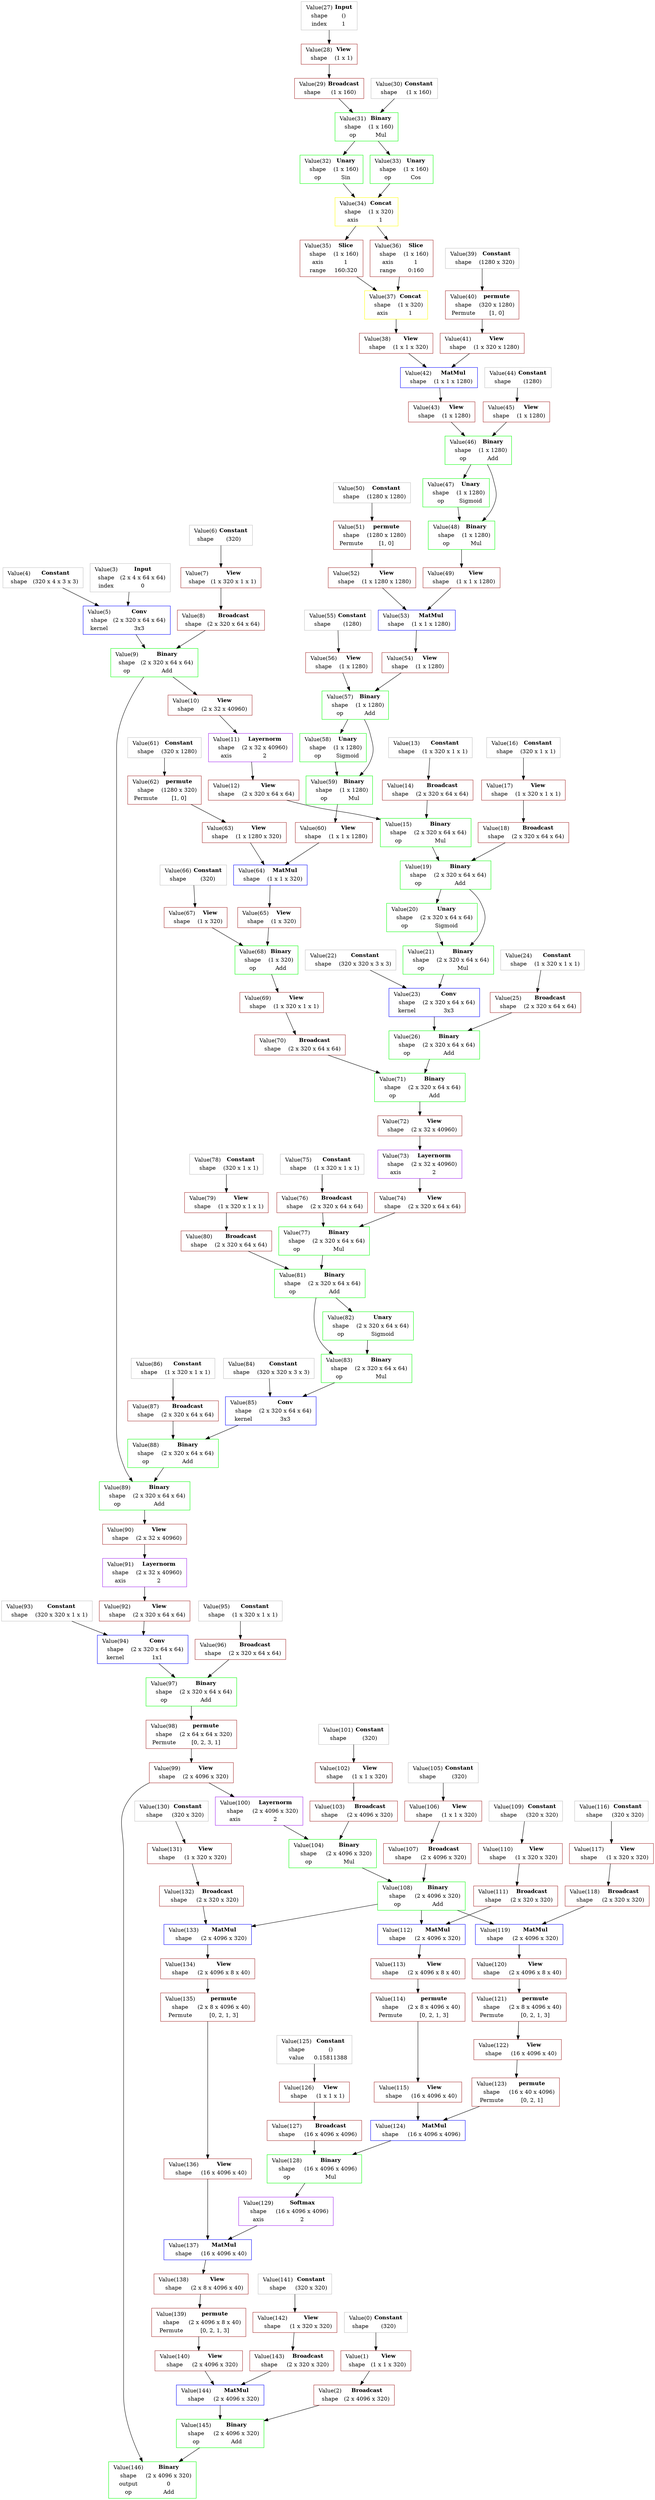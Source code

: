 digraph {

0 [label=<<TABLE BORDER="0">
<TR><TD>Value(0)</TD><TD><B>Constant</B></TD></TR>
<TR><TD>shape</TD><TD>(320)</TD></TR>
</TABLE>
>, color="gray", shape=box, width=2]
1 [label=<<TABLE BORDER="0">
<TR><TD>Value(1)</TD><TD><B>View</B></TD></TR>
<TR><TD>shape</TD><TD>(1 x 1 x 320)</TD></TR>
</TABLE>
>, color="brown", shape=box, width=2]
2 [label=<<TABLE BORDER="0">
<TR><TD>Value(2)</TD><TD><B>Broadcast</B></TD></TR>
<TR><TD>shape</TD><TD>(2 x 4096 x 320)</TD></TR>
</TABLE>
>, color="brown", shape=box, width=2]
3 [label=<<TABLE BORDER="0">
<TR><TD>Value(3)</TD><TD><B>Input</B></TD></TR>
<TR><TD>shape</TD><TD>(2 x 4 x 64 x 64)</TD></TR>
<TR><TD>index</TD><TD>0</TD></TR>
</TABLE>
>, color="gray", shape=box, width=2]
4 [label=<<TABLE BORDER="0">
<TR><TD>Value(4)</TD><TD><B>Constant</B></TD></TR>
<TR><TD>shape</TD><TD>(320 x 4 x 3 x 3)</TD></TR>
</TABLE>
>, color="gray", shape=box, width=2]
5 [label=<<TABLE BORDER="0">
<TR><TD>Value(5)</TD><TD><B>Conv</B></TD></TR>
<TR><TD>shape</TD><TD>(2 x 320 x 64 x 64)</TD></TR>
<TR><TD>kernel</TD><TD>3x3</TD></TR>
</TABLE>
>, color="blue", shape=box, width=2]
6 [label=<<TABLE BORDER="0">
<TR><TD>Value(6)</TD><TD><B>Constant</B></TD></TR>
<TR><TD>shape</TD><TD>(320)</TD></TR>
</TABLE>
>, color="gray", shape=box, width=2]
7 [label=<<TABLE BORDER="0">
<TR><TD>Value(7)</TD><TD><B>View</B></TD></TR>
<TR><TD>shape</TD><TD>(1 x 320 x 1 x 1)</TD></TR>
</TABLE>
>, color="brown", shape=box, width=2]
8 [label=<<TABLE BORDER="0">
<TR><TD>Value(8)</TD><TD><B>Broadcast</B></TD></TR>
<TR><TD>shape</TD><TD>(2 x 320 x 64 x 64)</TD></TR>
</TABLE>
>, color="brown", shape=box, width=2]
9 [label=<<TABLE BORDER="0">
<TR><TD>Value(9)</TD><TD><B>Binary</B></TD></TR>
<TR><TD>shape</TD><TD>(2 x 320 x 64 x 64)</TD></TR>
<TR><TD>op</TD><TD>Add</TD></TR>
</TABLE>
>, color="green", shape=box, width=2]
10 [label=<<TABLE BORDER="0">
<TR><TD>Value(10)</TD><TD><B>View</B></TD></TR>
<TR><TD>shape</TD><TD>(2 x 32 x 40960)</TD></TR>
</TABLE>
>, color="brown", shape=box, width=2]
11 [label=<<TABLE BORDER="0">
<TR><TD>Value(11)</TD><TD><B>Layernorm</B></TD></TR>
<TR><TD>shape</TD><TD>(2 x 32 x 40960)</TD></TR>
<TR><TD>axis</TD><TD>2</TD></TR>
</TABLE>
>, color="purple", shape=box, width=2]
12 [label=<<TABLE BORDER="0">
<TR><TD>Value(12)</TD><TD><B>View</B></TD></TR>
<TR><TD>shape</TD><TD>(2 x 320 x 64 x 64)</TD></TR>
</TABLE>
>, color="brown", shape=box, width=2]
13 [label=<<TABLE BORDER="0">
<TR><TD>Value(13)</TD><TD><B>Constant</B></TD></TR>
<TR><TD>shape</TD><TD>(1 x 320 x 1 x 1)</TD></TR>
</TABLE>
>, color="gray", shape=box, width=2]
14 [label=<<TABLE BORDER="0">
<TR><TD>Value(14)</TD><TD><B>Broadcast</B></TD></TR>
<TR><TD>shape</TD><TD>(2 x 320 x 64 x 64)</TD></TR>
</TABLE>
>, color="brown", shape=box, width=2]
15 [label=<<TABLE BORDER="0">
<TR><TD>Value(15)</TD><TD><B>Binary</B></TD></TR>
<TR><TD>shape</TD><TD>(2 x 320 x 64 x 64)</TD></TR>
<TR><TD>op</TD><TD>Mul</TD></TR>
</TABLE>
>, color="green", shape=box, width=2]
16 [label=<<TABLE BORDER="0">
<TR><TD>Value(16)</TD><TD><B>Constant</B></TD></TR>
<TR><TD>shape</TD><TD>(320 x 1 x 1)</TD></TR>
</TABLE>
>, color="gray", shape=box, width=2]
17 [label=<<TABLE BORDER="0">
<TR><TD>Value(17)</TD><TD><B>View</B></TD></TR>
<TR><TD>shape</TD><TD>(1 x 320 x 1 x 1)</TD></TR>
</TABLE>
>, color="brown", shape=box, width=2]
18 [label=<<TABLE BORDER="0">
<TR><TD>Value(18)</TD><TD><B>Broadcast</B></TD></TR>
<TR><TD>shape</TD><TD>(2 x 320 x 64 x 64)</TD></TR>
</TABLE>
>, color="brown", shape=box, width=2]
19 [label=<<TABLE BORDER="0">
<TR><TD>Value(19)</TD><TD><B>Binary</B></TD></TR>
<TR><TD>shape</TD><TD>(2 x 320 x 64 x 64)</TD></TR>
<TR><TD>op</TD><TD>Add</TD></TR>
</TABLE>
>, color="green", shape=box, width=2]
20 [label=<<TABLE BORDER="0">
<TR><TD>Value(20)</TD><TD><B>Unary</B></TD></TR>
<TR><TD>shape</TD><TD>(2 x 320 x 64 x 64)</TD></TR>
<TR><TD>op</TD><TD>Sigmoid</TD></TR>
</TABLE>
>, color="green", shape=box, width=2]
21 [label=<<TABLE BORDER="0">
<TR><TD>Value(21)</TD><TD><B>Binary</B></TD></TR>
<TR><TD>shape</TD><TD>(2 x 320 x 64 x 64)</TD></TR>
<TR><TD>op</TD><TD>Mul</TD></TR>
</TABLE>
>, color="green", shape=box, width=2]
22 [label=<<TABLE BORDER="0">
<TR><TD>Value(22)</TD><TD><B>Constant</B></TD></TR>
<TR><TD>shape</TD><TD>(320 x 320 x 3 x 3)</TD></TR>
</TABLE>
>, color="gray", shape=box, width=2]
23 [label=<<TABLE BORDER="0">
<TR><TD>Value(23)</TD><TD><B>Conv</B></TD></TR>
<TR><TD>shape</TD><TD>(2 x 320 x 64 x 64)</TD></TR>
<TR><TD>kernel</TD><TD>3x3</TD></TR>
</TABLE>
>, color="blue", shape=box, width=2]
24 [label=<<TABLE BORDER="0">
<TR><TD>Value(24)</TD><TD><B>Constant</B></TD></TR>
<TR><TD>shape</TD><TD>(1 x 320 x 1 x 1)</TD></TR>
</TABLE>
>, color="gray", shape=box, width=2]
25 [label=<<TABLE BORDER="0">
<TR><TD>Value(25)</TD><TD><B>Broadcast</B></TD></TR>
<TR><TD>shape</TD><TD>(2 x 320 x 64 x 64)</TD></TR>
</TABLE>
>, color="brown", shape=box, width=2]
26 [label=<<TABLE BORDER="0">
<TR><TD>Value(26)</TD><TD><B>Binary</B></TD></TR>
<TR><TD>shape</TD><TD>(2 x 320 x 64 x 64)</TD></TR>
<TR><TD>op</TD><TD>Add</TD></TR>
</TABLE>
>, color="green", shape=box, width=2]
27 [label=<<TABLE BORDER="0">
<TR><TD>Value(27)</TD><TD><B>Input</B></TD></TR>
<TR><TD>shape</TD><TD>()</TD></TR>
<TR><TD>index</TD><TD>1</TD></TR>
</TABLE>
>, color="gray", shape=box, width=2]
28 [label=<<TABLE BORDER="0">
<TR><TD>Value(28)</TD><TD><B>View</B></TD></TR>
<TR><TD>shape</TD><TD>(1 x 1)</TD></TR>
</TABLE>
>, color="brown", shape=box, width=2]
29 [label=<<TABLE BORDER="0">
<TR><TD>Value(29)</TD><TD><B>Broadcast</B></TD></TR>
<TR><TD>shape</TD><TD>(1 x 160)</TD></TR>
</TABLE>
>, color="brown", shape=box, width=2]
30 [label=<<TABLE BORDER="0">
<TR><TD>Value(30)</TD><TD><B>Constant</B></TD></TR>
<TR><TD>shape</TD><TD>(1 x 160)</TD></TR>
</TABLE>
>, color="gray", shape=box, width=2]
31 [label=<<TABLE BORDER="0">
<TR><TD>Value(31)</TD><TD><B>Binary</B></TD></TR>
<TR><TD>shape</TD><TD>(1 x 160)</TD></TR>
<TR><TD>op</TD><TD>Mul</TD></TR>
</TABLE>
>, color="green", shape=box, width=2]
32 [label=<<TABLE BORDER="0">
<TR><TD>Value(32)</TD><TD><B>Unary</B></TD></TR>
<TR><TD>shape</TD><TD>(1 x 160)</TD></TR>
<TR><TD>op</TD><TD>Sin</TD></TR>
</TABLE>
>, color="green", shape=box, width=2]
33 [label=<<TABLE BORDER="0">
<TR><TD>Value(33)</TD><TD><B>Unary</B></TD></TR>
<TR><TD>shape</TD><TD>(1 x 160)</TD></TR>
<TR><TD>op</TD><TD>Cos</TD></TR>
</TABLE>
>, color="green", shape=box, width=2]
34 [label=<<TABLE BORDER="0">
<TR><TD>Value(34)</TD><TD><B>Concat</B></TD></TR>
<TR><TD>shape</TD><TD>(1 x 320)</TD></TR>
<TR><TD>axis</TD><TD>1</TD></TR>
</TABLE>
>, color="yellow", shape=box, width=2]
35 [label=<<TABLE BORDER="0">
<TR><TD>Value(35)</TD><TD><B>Slice</B></TD></TR>
<TR><TD>shape</TD><TD>(1 x 160)</TD></TR>
<TR><TD>axis</TD><TD>1</TD></TR>
<TR><TD>range</TD><TD>160:320</TD></TR>
</TABLE>
>, color="brown", shape=box, width=2]
36 [label=<<TABLE BORDER="0">
<TR><TD>Value(36)</TD><TD><B>Slice</B></TD></TR>
<TR><TD>shape</TD><TD>(1 x 160)</TD></TR>
<TR><TD>axis</TD><TD>1</TD></TR>
<TR><TD>range</TD><TD>0:160</TD></TR>
</TABLE>
>, color="brown", shape=box, width=2]
37 [label=<<TABLE BORDER="0">
<TR><TD>Value(37)</TD><TD><B>Concat</B></TD></TR>
<TR><TD>shape</TD><TD>(1 x 320)</TD></TR>
<TR><TD>axis</TD><TD>1</TD></TR>
</TABLE>
>, color="yellow", shape=box, width=2]
38 [label=<<TABLE BORDER="0">
<TR><TD>Value(38)</TD><TD><B>View</B></TD></TR>
<TR><TD>shape</TD><TD>(1 x 1 x 320)</TD></TR>
</TABLE>
>, color="brown", shape=box, width=2]
39 [label=<<TABLE BORDER="0">
<TR><TD>Value(39)</TD><TD><B>Constant</B></TD></TR>
<TR><TD>shape</TD><TD>(1280 x 320)</TD></TR>
</TABLE>
>, color="gray", shape=box, width=2]
40 [label=<<TABLE BORDER="0">
<TR><TD>Value(40)</TD><TD><B>permute</B></TD></TR>
<TR><TD>shape</TD><TD>(320 x 1280)</TD></TR>
<TR><TD>Permute</TD><TD>[1, 0]</TD></TR>
</TABLE>
>, color="brown", shape=box, width=2]
41 [label=<<TABLE BORDER="0">
<TR><TD>Value(41)</TD><TD><B>View</B></TD></TR>
<TR><TD>shape</TD><TD>(1 x 320 x 1280)</TD></TR>
</TABLE>
>, color="brown", shape=box, width=2]
42 [label=<<TABLE BORDER="0">
<TR><TD>Value(42)</TD><TD><B>MatMul</B></TD></TR>
<TR><TD>shape</TD><TD>(1 x 1 x 1280)</TD></TR>
</TABLE>
>, color="blue", shape=box, width=2]
43 [label=<<TABLE BORDER="0">
<TR><TD>Value(43)</TD><TD><B>View</B></TD></TR>
<TR><TD>shape</TD><TD>(1 x 1280)</TD></TR>
</TABLE>
>, color="brown", shape=box, width=2]
44 [label=<<TABLE BORDER="0">
<TR><TD>Value(44)</TD><TD><B>Constant</B></TD></TR>
<TR><TD>shape</TD><TD>(1280)</TD></TR>
</TABLE>
>, color="gray", shape=box, width=2]
45 [label=<<TABLE BORDER="0">
<TR><TD>Value(45)</TD><TD><B>View</B></TD></TR>
<TR><TD>shape</TD><TD>(1 x 1280)</TD></TR>
</TABLE>
>, color="brown", shape=box, width=2]
46 [label=<<TABLE BORDER="0">
<TR><TD>Value(46)</TD><TD><B>Binary</B></TD></TR>
<TR><TD>shape</TD><TD>(1 x 1280)</TD></TR>
<TR><TD>op</TD><TD>Add</TD></TR>
</TABLE>
>, color="green", shape=box, width=2]
47 [label=<<TABLE BORDER="0">
<TR><TD>Value(47)</TD><TD><B>Unary</B></TD></TR>
<TR><TD>shape</TD><TD>(1 x 1280)</TD></TR>
<TR><TD>op</TD><TD>Sigmoid</TD></TR>
</TABLE>
>, color="green", shape=box, width=2]
48 [label=<<TABLE BORDER="0">
<TR><TD>Value(48)</TD><TD><B>Binary</B></TD></TR>
<TR><TD>shape</TD><TD>(1 x 1280)</TD></TR>
<TR><TD>op</TD><TD>Mul</TD></TR>
</TABLE>
>, color="green", shape=box, width=2]
49 [label=<<TABLE BORDER="0">
<TR><TD>Value(49)</TD><TD><B>View</B></TD></TR>
<TR><TD>shape</TD><TD>(1 x 1 x 1280)</TD></TR>
</TABLE>
>, color="brown", shape=box, width=2]
50 [label=<<TABLE BORDER="0">
<TR><TD>Value(50)</TD><TD><B>Constant</B></TD></TR>
<TR><TD>shape</TD><TD>(1280 x 1280)</TD></TR>
</TABLE>
>, color="gray", shape=box, width=2]
51 [label=<<TABLE BORDER="0">
<TR><TD>Value(51)</TD><TD><B>permute</B></TD></TR>
<TR><TD>shape</TD><TD>(1280 x 1280)</TD></TR>
<TR><TD>Permute</TD><TD>[1, 0]</TD></TR>
</TABLE>
>, color="brown", shape=box, width=2]
52 [label=<<TABLE BORDER="0">
<TR><TD>Value(52)</TD><TD><B>View</B></TD></TR>
<TR><TD>shape</TD><TD>(1 x 1280 x 1280)</TD></TR>
</TABLE>
>, color="brown", shape=box, width=2]
53 [label=<<TABLE BORDER="0">
<TR><TD>Value(53)</TD><TD><B>MatMul</B></TD></TR>
<TR><TD>shape</TD><TD>(1 x 1 x 1280)</TD></TR>
</TABLE>
>, color="blue", shape=box, width=2]
54 [label=<<TABLE BORDER="0">
<TR><TD>Value(54)</TD><TD><B>View</B></TD></TR>
<TR><TD>shape</TD><TD>(1 x 1280)</TD></TR>
</TABLE>
>, color="brown", shape=box, width=2]
55 [label=<<TABLE BORDER="0">
<TR><TD>Value(55)</TD><TD><B>Constant</B></TD></TR>
<TR><TD>shape</TD><TD>(1280)</TD></TR>
</TABLE>
>, color="gray", shape=box, width=2]
56 [label=<<TABLE BORDER="0">
<TR><TD>Value(56)</TD><TD><B>View</B></TD></TR>
<TR><TD>shape</TD><TD>(1 x 1280)</TD></TR>
</TABLE>
>, color="brown", shape=box, width=2]
57 [label=<<TABLE BORDER="0">
<TR><TD>Value(57)</TD><TD><B>Binary</B></TD></TR>
<TR><TD>shape</TD><TD>(1 x 1280)</TD></TR>
<TR><TD>op</TD><TD>Add</TD></TR>
</TABLE>
>, color="green", shape=box, width=2]
58 [label=<<TABLE BORDER="0">
<TR><TD>Value(58)</TD><TD><B>Unary</B></TD></TR>
<TR><TD>shape</TD><TD>(1 x 1280)</TD></TR>
<TR><TD>op</TD><TD>Sigmoid</TD></TR>
</TABLE>
>, color="green", shape=box, width=2]
59 [label=<<TABLE BORDER="0">
<TR><TD>Value(59)</TD><TD><B>Binary</B></TD></TR>
<TR><TD>shape</TD><TD>(1 x 1280)</TD></TR>
<TR><TD>op</TD><TD>Mul</TD></TR>
</TABLE>
>, color="green", shape=box, width=2]
60 [label=<<TABLE BORDER="0">
<TR><TD>Value(60)</TD><TD><B>View</B></TD></TR>
<TR><TD>shape</TD><TD>(1 x 1 x 1280)</TD></TR>
</TABLE>
>, color="brown", shape=box, width=2]
61 [label=<<TABLE BORDER="0">
<TR><TD>Value(61)</TD><TD><B>Constant</B></TD></TR>
<TR><TD>shape</TD><TD>(320 x 1280)</TD></TR>
</TABLE>
>, color="gray", shape=box, width=2]
62 [label=<<TABLE BORDER="0">
<TR><TD>Value(62)</TD><TD><B>permute</B></TD></TR>
<TR><TD>shape</TD><TD>(1280 x 320)</TD></TR>
<TR><TD>Permute</TD><TD>[1, 0]</TD></TR>
</TABLE>
>, color="brown", shape=box, width=2]
63 [label=<<TABLE BORDER="0">
<TR><TD>Value(63)</TD><TD><B>View</B></TD></TR>
<TR><TD>shape</TD><TD>(1 x 1280 x 320)</TD></TR>
</TABLE>
>, color="brown", shape=box, width=2]
64 [label=<<TABLE BORDER="0">
<TR><TD>Value(64)</TD><TD><B>MatMul</B></TD></TR>
<TR><TD>shape</TD><TD>(1 x 1 x 320)</TD></TR>
</TABLE>
>, color="blue", shape=box, width=2]
65 [label=<<TABLE BORDER="0">
<TR><TD>Value(65)</TD><TD><B>View</B></TD></TR>
<TR><TD>shape</TD><TD>(1 x 320)</TD></TR>
</TABLE>
>, color="brown", shape=box, width=2]
66 [label=<<TABLE BORDER="0">
<TR><TD>Value(66)</TD><TD><B>Constant</B></TD></TR>
<TR><TD>shape</TD><TD>(320)</TD></TR>
</TABLE>
>, color="gray", shape=box, width=2]
67 [label=<<TABLE BORDER="0">
<TR><TD>Value(67)</TD><TD><B>View</B></TD></TR>
<TR><TD>shape</TD><TD>(1 x 320)</TD></TR>
</TABLE>
>, color="brown", shape=box, width=2]
68 [label=<<TABLE BORDER="0">
<TR><TD>Value(68)</TD><TD><B>Binary</B></TD></TR>
<TR><TD>shape</TD><TD>(1 x 320)</TD></TR>
<TR><TD>op</TD><TD>Add</TD></TR>
</TABLE>
>, color="green", shape=box, width=2]
69 [label=<<TABLE BORDER="0">
<TR><TD>Value(69)</TD><TD><B>View</B></TD></TR>
<TR><TD>shape</TD><TD>(1 x 320 x 1 x 1)</TD></TR>
</TABLE>
>, color="brown", shape=box, width=2]
70 [label=<<TABLE BORDER="0">
<TR><TD>Value(70)</TD><TD><B>Broadcast</B></TD></TR>
<TR><TD>shape</TD><TD>(2 x 320 x 64 x 64)</TD></TR>
</TABLE>
>, color="brown", shape=box, width=2]
71 [label=<<TABLE BORDER="0">
<TR><TD>Value(71)</TD><TD><B>Binary</B></TD></TR>
<TR><TD>shape</TD><TD>(2 x 320 x 64 x 64)</TD></TR>
<TR><TD>op</TD><TD>Add</TD></TR>
</TABLE>
>, color="green", shape=box, width=2]
72 [label=<<TABLE BORDER="0">
<TR><TD>Value(72)</TD><TD><B>View</B></TD></TR>
<TR><TD>shape</TD><TD>(2 x 32 x 40960)</TD></TR>
</TABLE>
>, color="brown", shape=box, width=2]
73 [label=<<TABLE BORDER="0">
<TR><TD>Value(73)</TD><TD><B>Layernorm</B></TD></TR>
<TR><TD>shape</TD><TD>(2 x 32 x 40960)</TD></TR>
<TR><TD>axis</TD><TD>2</TD></TR>
</TABLE>
>, color="purple", shape=box, width=2]
74 [label=<<TABLE BORDER="0">
<TR><TD>Value(74)</TD><TD><B>View</B></TD></TR>
<TR><TD>shape</TD><TD>(2 x 320 x 64 x 64)</TD></TR>
</TABLE>
>, color="brown", shape=box, width=2]
75 [label=<<TABLE BORDER="0">
<TR><TD>Value(75)</TD><TD><B>Constant</B></TD></TR>
<TR><TD>shape</TD><TD>(1 x 320 x 1 x 1)</TD></TR>
</TABLE>
>, color="gray", shape=box, width=2]
76 [label=<<TABLE BORDER="0">
<TR><TD>Value(76)</TD><TD><B>Broadcast</B></TD></TR>
<TR><TD>shape</TD><TD>(2 x 320 x 64 x 64)</TD></TR>
</TABLE>
>, color="brown", shape=box, width=2]
77 [label=<<TABLE BORDER="0">
<TR><TD>Value(77)</TD><TD><B>Binary</B></TD></TR>
<TR><TD>shape</TD><TD>(2 x 320 x 64 x 64)</TD></TR>
<TR><TD>op</TD><TD>Mul</TD></TR>
</TABLE>
>, color="green", shape=box, width=2]
78 [label=<<TABLE BORDER="0">
<TR><TD>Value(78)</TD><TD><B>Constant</B></TD></TR>
<TR><TD>shape</TD><TD>(320 x 1 x 1)</TD></TR>
</TABLE>
>, color="gray", shape=box, width=2]
79 [label=<<TABLE BORDER="0">
<TR><TD>Value(79)</TD><TD><B>View</B></TD></TR>
<TR><TD>shape</TD><TD>(1 x 320 x 1 x 1)</TD></TR>
</TABLE>
>, color="brown", shape=box, width=2]
80 [label=<<TABLE BORDER="0">
<TR><TD>Value(80)</TD><TD><B>Broadcast</B></TD></TR>
<TR><TD>shape</TD><TD>(2 x 320 x 64 x 64)</TD></TR>
</TABLE>
>, color="brown", shape=box, width=2]
81 [label=<<TABLE BORDER="0">
<TR><TD>Value(81)</TD><TD><B>Binary</B></TD></TR>
<TR><TD>shape</TD><TD>(2 x 320 x 64 x 64)</TD></TR>
<TR><TD>op</TD><TD>Add</TD></TR>
</TABLE>
>, color="green", shape=box, width=2]
82 [label=<<TABLE BORDER="0">
<TR><TD>Value(82)</TD><TD><B>Unary</B></TD></TR>
<TR><TD>shape</TD><TD>(2 x 320 x 64 x 64)</TD></TR>
<TR><TD>op</TD><TD>Sigmoid</TD></TR>
</TABLE>
>, color="green", shape=box, width=2]
83 [label=<<TABLE BORDER="0">
<TR><TD>Value(83)</TD><TD><B>Binary</B></TD></TR>
<TR><TD>shape</TD><TD>(2 x 320 x 64 x 64)</TD></TR>
<TR><TD>op</TD><TD>Mul</TD></TR>
</TABLE>
>, color="green", shape=box, width=2]
84 [label=<<TABLE BORDER="0">
<TR><TD>Value(84)</TD><TD><B>Constant</B></TD></TR>
<TR><TD>shape</TD><TD>(320 x 320 x 3 x 3)</TD></TR>
</TABLE>
>, color="gray", shape=box, width=2]
85 [label=<<TABLE BORDER="0">
<TR><TD>Value(85)</TD><TD><B>Conv</B></TD></TR>
<TR><TD>shape</TD><TD>(2 x 320 x 64 x 64)</TD></TR>
<TR><TD>kernel</TD><TD>3x3</TD></TR>
</TABLE>
>, color="blue", shape=box, width=2]
86 [label=<<TABLE BORDER="0">
<TR><TD>Value(86)</TD><TD><B>Constant</B></TD></TR>
<TR><TD>shape</TD><TD>(1 x 320 x 1 x 1)</TD></TR>
</TABLE>
>, color="gray", shape=box, width=2]
87 [label=<<TABLE BORDER="0">
<TR><TD>Value(87)</TD><TD><B>Broadcast</B></TD></TR>
<TR><TD>shape</TD><TD>(2 x 320 x 64 x 64)</TD></TR>
</TABLE>
>, color="brown", shape=box, width=2]
88 [label=<<TABLE BORDER="0">
<TR><TD>Value(88)</TD><TD><B>Binary</B></TD></TR>
<TR><TD>shape</TD><TD>(2 x 320 x 64 x 64)</TD></TR>
<TR><TD>op</TD><TD>Add</TD></TR>
</TABLE>
>, color="green", shape=box, width=2]
89 [label=<<TABLE BORDER="0">
<TR><TD>Value(89)</TD><TD><B>Binary</B></TD></TR>
<TR><TD>shape</TD><TD>(2 x 320 x 64 x 64)</TD></TR>
<TR><TD>op</TD><TD>Add</TD></TR>
</TABLE>
>, color="green", shape=box, width=2]
90 [label=<<TABLE BORDER="0">
<TR><TD>Value(90)</TD><TD><B>View</B></TD></TR>
<TR><TD>shape</TD><TD>(2 x 32 x 40960)</TD></TR>
</TABLE>
>, color="brown", shape=box, width=2]
91 [label=<<TABLE BORDER="0">
<TR><TD>Value(91)</TD><TD><B>Layernorm</B></TD></TR>
<TR><TD>shape</TD><TD>(2 x 32 x 40960)</TD></TR>
<TR><TD>axis</TD><TD>2</TD></TR>
</TABLE>
>, color="purple", shape=box, width=2]
92 [label=<<TABLE BORDER="0">
<TR><TD>Value(92)</TD><TD><B>View</B></TD></TR>
<TR><TD>shape</TD><TD>(2 x 320 x 64 x 64)</TD></TR>
</TABLE>
>, color="brown", shape=box, width=2]
93 [label=<<TABLE BORDER="0">
<TR><TD>Value(93)</TD><TD><B>Constant</B></TD></TR>
<TR><TD>shape</TD><TD>(320 x 320 x 1 x 1)</TD></TR>
</TABLE>
>, color="gray", shape=box, width=2]
94 [label=<<TABLE BORDER="0">
<TR><TD>Value(94)</TD><TD><B>Conv</B></TD></TR>
<TR><TD>shape</TD><TD>(2 x 320 x 64 x 64)</TD></TR>
<TR><TD>kernel</TD><TD>1x1</TD></TR>
</TABLE>
>, color="blue", shape=box, width=2]
95 [label=<<TABLE BORDER="0">
<TR><TD>Value(95)</TD><TD><B>Constant</B></TD></TR>
<TR><TD>shape</TD><TD>(1 x 320 x 1 x 1)</TD></TR>
</TABLE>
>, color="gray", shape=box, width=2]
96 [label=<<TABLE BORDER="0">
<TR><TD>Value(96)</TD><TD><B>Broadcast</B></TD></TR>
<TR><TD>shape</TD><TD>(2 x 320 x 64 x 64)</TD></TR>
</TABLE>
>, color="brown", shape=box, width=2]
97 [label=<<TABLE BORDER="0">
<TR><TD>Value(97)</TD><TD><B>Binary</B></TD></TR>
<TR><TD>shape</TD><TD>(2 x 320 x 64 x 64)</TD></TR>
<TR><TD>op</TD><TD>Add</TD></TR>
</TABLE>
>, color="green", shape=box, width=2]
98 [label=<<TABLE BORDER="0">
<TR><TD>Value(98)</TD><TD><B>permute</B></TD></TR>
<TR><TD>shape</TD><TD>(2 x 64 x 64 x 320)</TD></TR>
<TR><TD>Permute</TD><TD>[0, 2, 3, 1]</TD></TR>
</TABLE>
>, color="brown", shape=box, width=2]
99 [label=<<TABLE BORDER="0">
<TR><TD>Value(99)</TD><TD><B>View</B></TD></TR>
<TR><TD>shape</TD><TD>(2 x 4096 x 320)</TD></TR>
</TABLE>
>, color="brown", shape=box, width=2]
100 [label=<<TABLE BORDER="0">
<TR><TD>Value(100)</TD><TD><B>Layernorm</B></TD></TR>
<TR><TD>shape</TD><TD>(2 x 4096 x 320)</TD></TR>
<TR><TD>axis</TD><TD>2</TD></TR>
</TABLE>
>, color="purple", shape=box, width=2]
101 [label=<<TABLE BORDER="0">
<TR><TD>Value(101)</TD><TD><B>Constant</B></TD></TR>
<TR><TD>shape</TD><TD>(320)</TD></TR>
</TABLE>
>, color="gray", shape=box, width=2]
102 [label=<<TABLE BORDER="0">
<TR><TD>Value(102)</TD><TD><B>View</B></TD></TR>
<TR><TD>shape</TD><TD>(1 x 1 x 320)</TD></TR>
</TABLE>
>, color="brown", shape=box, width=2]
103 [label=<<TABLE BORDER="0">
<TR><TD>Value(103)</TD><TD><B>Broadcast</B></TD></TR>
<TR><TD>shape</TD><TD>(2 x 4096 x 320)</TD></TR>
</TABLE>
>, color="brown", shape=box, width=2]
104 [label=<<TABLE BORDER="0">
<TR><TD>Value(104)</TD><TD><B>Binary</B></TD></TR>
<TR><TD>shape</TD><TD>(2 x 4096 x 320)</TD></TR>
<TR><TD>op</TD><TD>Mul</TD></TR>
</TABLE>
>, color="green", shape=box, width=2]
105 [label=<<TABLE BORDER="0">
<TR><TD>Value(105)</TD><TD><B>Constant</B></TD></TR>
<TR><TD>shape</TD><TD>(320)</TD></TR>
</TABLE>
>, color="gray", shape=box, width=2]
106 [label=<<TABLE BORDER="0">
<TR><TD>Value(106)</TD><TD><B>View</B></TD></TR>
<TR><TD>shape</TD><TD>(1 x 1 x 320)</TD></TR>
</TABLE>
>, color="brown", shape=box, width=2]
107 [label=<<TABLE BORDER="0">
<TR><TD>Value(107)</TD><TD><B>Broadcast</B></TD></TR>
<TR><TD>shape</TD><TD>(2 x 4096 x 320)</TD></TR>
</TABLE>
>, color="brown", shape=box, width=2]
108 [label=<<TABLE BORDER="0">
<TR><TD>Value(108)</TD><TD><B>Binary</B></TD></TR>
<TR><TD>shape</TD><TD>(2 x 4096 x 320)</TD></TR>
<TR><TD>op</TD><TD>Add</TD></TR>
</TABLE>
>, color="green", shape=box, width=2]
109 [label=<<TABLE BORDER="0">
<TR><TD>Value(109)</TD><TD><B>Constant</B></TD></TR>
<TR><TD>shape</TD><TD>(320 x 320)</TD></TR>
</TABLE>
>, color="gray", shape=box, width=2]
110 [label=<<TABLE BORDER="0">
<TR><TD>Value(110)</TD><TD><B>View</B></TD></TR>
<TR><TD>shape</TD><TD>(1 x 320 x 320)</TD></TR>
</TABLE>
>, color="brown", shape=box, width=2]
111 [label=<<TABLE BORDER="0">
<TR><TD>Value(111)</TD><TD><B>Broadcast</B></TD></TR>
<TR><TD>shape</TD><TD>(2 x 320 x 320)</TD></TR>
</TABLE>
>, color="brown", shape=box, width=2]
112 [label=<<TABLE BORDER="0">
<TR><TD>Value(112)</TD><TD><B>MatMul</B></TD></TR>
<TR><TD>shape</TD><TD>(2 x 4096 x 320)</TD></TR>
</TABLE>
>, color="blue", shape=box, width=2]
113 [label=<<TABLE BORDER="0">
<TR><TD>Value(113)</TD><TD><B>View</B></TD></TR>
<TR><TD>shape</TD><TD>(2 x 4096 x 8 x 40)</TD></TR>
</TABLE>
>, color="brown", shape=box, width=2]
114 [label=<<TABLE BORDER="0">
<TR><TD>Value(114)</TD><TD><B>permute</B></TD></TR>
<TR><TD>shape</TD><TD>(2 x 8 x 4096 x 40)</TD></TR>
<TR><TD>Permute</TD><TD>[0, 2, 1, 3]</TD></TR>
</TABLE>
>, color="brown", shape=box, width=2]
115 [label=<<TABLE BORDER="0">
<TR><TD>Value(115)</TD><TD><B>View</B></TD></TR>
<TR><TD>shape</TD><TD>(16 x 4096 x 40)</TD></TR>
</TABLE>
>, color="brown", shape=box, width=2]
116 [label=<<TABLE BORDER="0">
<TR><TD>Value(116)</TD><TD><B>Constant</B></TD></TR>
<TR><TD>shape</TD><TD>(320 x 320)</TD></TR>
</TABLE>
>, color="gray", shape=box, width=2]
117 [label=<<TABLE BORDER="0">
<TR><TD>Value(117)</TD><TD><B>View</B></TD></TR>
<TR><TD>shape</TD><TD>(1 x 320 x 320)</TD></TR>
</TABLE>
>, color="brown", shape=box, width=2]
118 [label=<<TABLE BORDER="0">
<TR><TD>Value(118)</TD><TD><B>Broadcast</B></TD></TR>
<TR><TD>shape</TD><TD>(2 x 320 x 320)</TD></TR>
</TABLE>
>, color="brown", shape=box, width=2]
119 [label=<<TABLE BORDER="0">
<TR><TD>Value(119)</TD><TD><B>MatMul</B></TD></TR>
<TR><TD>shape</TD><TD>(2 x 4096 x 320)</TD></TR>
</TABLE>
>, color="blue", shape=box, width=2]
120 [label=<<TABLE BORDER="0">
<TR><TD>Value(120)</TD><TD><B>View</B></TD></TR>
<TR><TD>shape</TD><TD>(2 x 4096 x 8 x 40)</TD></TR>
</TABLE>
>, color="brown", shape=box, width=2]
121 [label=<<TABLE BORDER="0">
<TR><TD>Value(121)</TD><TD><B>permute</B></TD></TR>
<TR><TD>shape</TD><TD>(2 x 8 x 4096 x 40)</TD></TR>
<TR><TD>Permute</TD><TD>[0, 2, 1, 3]</TD></TR>
</TABLE>
>, color="brown", shape=box, width=2]
122 [label=<<TABLE BORDER="0">
<TR><TD>Value(122)</TD><TD><B>View</B></TD></TR>
<TR><TD>shape</TD><TD>(16 x 4096 x 40)</TD></TR>
</TABLE>
>, color="brown", shape=box, width=2]
123 [label=<<TABLE BORDER="0">
<TR><TD>Value(123)</TD><TD><B>permute</B></TD></TR>
<TR><TD>shape</TD><TD>(16 x 40 x 4096)</TD></TR>
<TR><TD>Permute</TD><TD>[0, 2, 1]</TD></TR>
</TABLE>
>, color="brown", shape=box, width=2]
124 [label=<<TABLE BORDER="0">
<TR><TD>Value(124)</TD><TD><B>MatMul</B></TD></TR>
<TR><TD>shape</TD><TD>(16 x 4096 x 4096)</TD></TR>
</TABLE>
>, color="blue", shape=box, width=2]
125 [label=<<TABLE BORDER="0">
<TR><TD>Value(125)</TD><TD><B>Constant</B></TD></TR>
<TR><TD>shape</TD><TD>()</TD></TR>
<TR><TD>value</TD><TD>0.15811388</TD></TR>
</TABLE>
>, color="gray", shape=box, width=2]
126 [label=<<TABLE BORDER="0">
<TR><TD>Value(126)</TD><TD><B>View</B></TD></TR>
<TR><TD>shape</TD><TD>(1 x 1 x 1)</TD></TR>
</TABLE>
>, color="brown", shape=box, width=2]
127 [label=<<TABLE BORDER="0">
<TR><TD>Value(127)</TD><TD><B>Broadcast</B></TD></TR>
<TR><TD>shape</TD><TD>(16 x 4096 x 4096)</TD></TR>
</TABLE>
>, color="brown", shape=box, width=2]
128 [label=<<TABLE BORDER="0">
<TR><TD>Value(128)</TD><TD><B>Binary</B></TD></TR>
<TR><TD>shape</TD><TD>(16 x 4096 x 4096)</TD></TR>
<TR><TD>op</TD><TD>Mul</TD></TR>
</TABLE>
>, color="green", shape=box, width=2]
129 [label=<<TABLE BORDER="0">
<TR><TD>Value(129)</TD><TD><B>Softmax</B></TD></TR>
<TR><TD>shape</TD><TD>(16 x 4096 x 4096)</TD></TR>
<TR><TD>axis</TD><TD>2</TD></TR>
</TABLE>
>, color="purple", shape=box, width=2]
130 [label=<<TABLE BORDER="0">
<TR><TD>Value(130)</TD><TD><B>Constant</B></TD></TR>
<TR><TD>shape</TD><TD>(320 x 320)</TD></TR>
</TABLE>
>, color="gray", shape=box, width=2]
131 [label=<<TABLE BORDER="0">
<TR><TD>Value(131)</TD><TD><B>View</B></TD></TR>
<TR><TD>shape</TD><TD>(1 x 320 x 320)</TD></TR>
</TABLE>
>, color="brown", shape=box, width=2]
132 [label=<<TABLE BORDER="0">
<TR><TD>Value(132)</TD><TD><B>Broadcast</B></TD></TR>
<TR><TD>shape</TD><TD>(2 x 320 x 320)</TD></TR>
</TABLE>
>, color="brown", shape=box, width=2]
133 [label=<<TABLE BORDER="0">
<TR><TD>Value(133)</TD><TD><B>MatMul</B></TD></TR>
<TR><TD>shape</TD><TD>(2 x 4096 x 320)</TD></TR>
</TABLE>
>, color="blue", shape=box, width=2]
134 [label=<<TABLE BORDER="0">
<TR><TD>Value(134)</TD><TD><B>View</B></TD></TR>
<TR><TD>shape</TD><TD>(2 x 4096 x 8 x 40)</TD></TR>
</TABLE>
>, color="brown", shape=box, width=2]
135 [label=<<TABLE BORDER="0">
<TR><TD>Value(135)</TD><TD><B>permute</B></TD></TR>
<TR><TD>shape</TD><TD>(2 x 8 x 4096 x 40)</TD></TR>
<TR><TD>Permute</TD><TD>[0, 2, 1, 3]</TD></TR>
</TABLE>
>, color="brown", shape=box, width=2]
136 [label=<<TABLE BORDER="0">
<TR><TD>Value(136)</TD><TD><B>View</B></TD></TR>
<TR><TD>shape</TD><TD>(16 x 4096 x 40)</TD></TR>
</TABLE>
>, color="brown", shape=box, width=2]
137 [label=<<TABLE BORDER="0">
<TR><TD>Value(137)</TD><TD><B>MatMul</B></TD></TR>
<TR><TD>shape</TD><TD>(16 x 4096 x 40)</TD></TR>
</TABLE>
>, color="blue", shape=box, width=2]
138 [label=<<TABLE BORDER="0">
<TR><TD>Value(138)</TD><TD><B>View</B></TD></TR>
<TR><TD>shape</TD><TD>(2 x 8 x 4096 x 40)</TD></TR>
</TABLE>
>, color="brown", shape=box, width=2]
139 [label=<<TABLE BORDER="0">
<TR><TD>Value(139)</TD><TD><B>permute</B></TD></TR>
<TR><TD>shape</TD><TD>(2 x 4096 x 8 x 40)</TD></TR>
<TR><TD>Permute</TD><TD>[0, 2, 1, 3]</TD></TR>
</TABLE>
>, color="brown", shape=box, width=2]
140 [label=<<TABLE BORDER="0">
<TR><TD>Value(140)</TD><TD><B>View</B></TD></TR>
<TR><TD>shape</TD><TD>(2 x 4096 x 320)</TD></TR>
</TABLE>
>, color="brown", shape=box, width=2]
141 [label=<<TABLE BORDER="0">
<TR><TD>Value(141)</TD><TD><B>Constant</B></TD></TR>
<TR><TD>shape</TD><TD>(320 x 320)</TD></TR>
</TABLE>
>, color="gray", shape=box, width=2]
142 [label=<<TABLE BORDER="0">
<TR><TD>Value(142)</TD><TD><B>View</B></TD></TR>
<TR><TD>shape</TD><TD>(1 x 320 x 320)</TD></TR>
</TABLE>
>, color="brown", shape=box, width=2]
143 [label=<<TABLE BORDER="0">
<TR><TD>Value(143)</TD><TD><B>Broadcast</B></TD></TR>
<TR><TD>shape</TD><TD>(2 x 320 x 320)</TD></TR>
</TABLE>
>, color="brown", shape=box, width=2]
144 [label=<<TABLE BORDER="0">
<TR><TD>Value(144)</TD><TD><B>MatMul</B></TD></TR>
<TR><TD>shape</TD><TD>(2 x 4096 x 320)</TD></TR>
</TABLE>
>, color="blue", shape=box, width=2]
145 [label=<<TABLE BORDER="0">
<TR><TD>Value(145)</TD><TD><B>Binary</B></TD></TR>
<TR><TD>shape</TD><TD>(2 x 4096 x 320)</TD></TR>
<TR><TD>op</TD><TD>Add</TD></TR>
</TABLE>
>, color="green", shape=box, width=2]
146 [label=<<TABLE BORDER="0">
<TR><TD>Value(146)</TD><TD><B>Binary</B></TD></TR>
<TR><TD>shape</TD><TD>(2 x 4096 x 320)</TD></TR>
<TR><TD>output</TD><TD>0</TD></TR>
<TR><TD>op</TD><TD>Add</TD></TR>
</TABLE>
>, color="green", shape=box, width=2]

0 -> 1
1 -> 2
3 -> 5
4 -> 5
6 -> 7
7 -> 8
5 -> 9
8 -> 9
9 -> 10
10 -> 11
11 -> 12
13 -> 14
12 -> 15
14 -> 15
16 -> 17
17 -> 18
15 -> 19
18 -> 19
19 -> 20
19 -> 21
20 -> 21
21 -> 23
22 -> 23
24 -> 25
23 -> 26
25 -> 26
27 -> 28
28 -> 29
29 -> 31
30 -> 31
31 -> 32
31 -> 33
32 -> 34
33 -> 34
34 -> 35
34 -> 36
35 -> 37
36 -> 37
37 -> 38
39 -> 40
40 -> 41
38 -> 42
41 -> 42
42 -> 43
44 -> 45
43 -> 46
45 -> 46
46 -> 47
46 -> 48
47 -> 48
48 -> 49
50 -> 51
51 -> 52
49 -> 53
52 -> 53
53 -> 54
55 -> 56
54 -> 57
56 -> 57
57 -> 58
57 -> 59
58 -> 59
59 -> 60
61 -> 62
62 -> 63
60 -> 64
63 -> 64
64 -> 65
66 -> 67
65 -> 68
67 -> 68
68 -> 69
69 -> 70
26 -> 71
70 -> 71
71 -> 72
72 -> 73
73 -> 74
75 -> 76
74 -> 77
76 -> 77
78 -> 79
79 -> 80
77 -> 81
80 -> 81
81 -> 82
81 -> 83
82 -> 83
83 -> 85
84 -> 85
86 -> 87
85 -> 88
87 -> 88
9 -> 89
88 -> 89
89 -> 90
90 -> 91
91 -> 92
92 -> 94
93 -> 94
95 -> 96
94 -> 97
96 -> 97
97 -> 98
98 -> 99
99 -> 100
101 -> 102
102 -> 103
100 -> 104
103 -> 104
105 -> 106
106 -> 107
104 -> 108
107 -> 108
109 -> 110
110 -> 111
108 -> 112
111 -> 112
112 -> 113
113 -> 114
114 -> 115
116 -> 117
117 -> 118
108 -> 119
118 -> 119
119 -> 120
120 -> 121
121 -> 122
122 -> 123
115 -> 124
123 -> 124
125 -> 126
126 -> 127
124 -> 128
127 -> 128
128 -> 129
130 -> 131
131 -> 132
108 -> 133
132 -> 133
133 -> 134
134 -> 135
135 -> 136
129 -> 137
136 -> 137
137 -> 138
138 -> 139
139 -> 140
141 -> 142
142 -> 143
140 -> 144
143 -> 144
2 -> 145
144 -> 145
145 -> 146
99 -> 146

}
